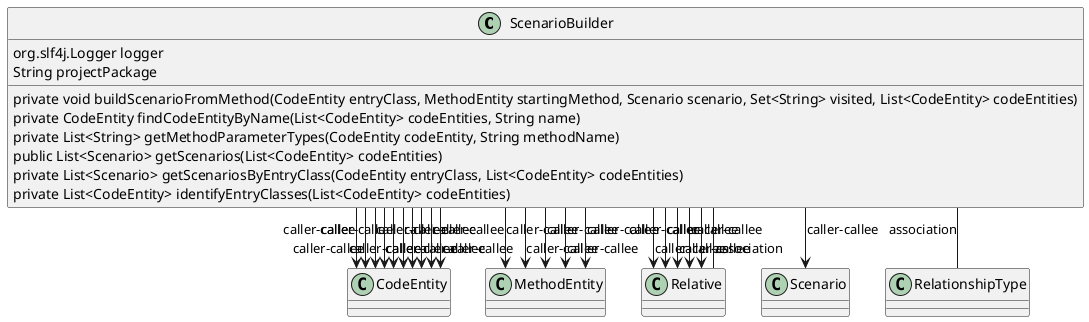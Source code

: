 @startuml
skinparam linetype Ortho
class ScenarioBuilder {
    org.slf4j.Logger logger
    String projectPackage
    private void buildScenarioFromMethod(CodeEntity entryClass, MethodEntity startingMethod, Scenario scenario, Set<String> visited, List<CodeEntity> codeEntities)
    private CodeEntity findCodeEntityByName(List<CodeEntity> codeEntities, String name)
    private List<String> getMethodParameterTypes(CodeEntity codeEntity, String methodName)
    public List<Scenario> getScenarios(List<CodeEntity> codeEntities)
    private List<Scenario> getScenariosByEntryClass(CodeEntity entryClass, List<CodeEntity> codeEntities)
    private List<CodeEntity> identifyEntryClasses(List<CodeEntity> codeEntities)
}
ScenarioBuilder --> CodeEntity : caller-callee
ScenarioBuilder --> CodeEntity : caller-callee
ScenarioBuilder --> MethodEntity : caller-callee
ScenarioBuilder --> CodeEntity : caller-callee
ScenarioBuilder --> MethodEntity : caller-callee
ScenarioBuilder --> CodeEntity : caller-callee
ScenarioBuilder --> MethodEntity : caller-callee
ScenarioBuilder --> Relative : caller-callee
ScenarioBuilder --> CodeEntity : caller-callee
ScenarioBuilder --> Relative : caller-callee
ScenarioBuilder --> CodeEntity : caller-callee
ScenarioBuilder --> Relative : caller-callee
ScenarioBuilder --> Scenario : caller-callee
ScenarioBuilder --> CodeEntity : caller-callee
ScenarioBuilder --> MethodEntity : caller-callee
ScenarioBuilder --> CodeEntity : caller-callee
ScenarioBuilder --> MethodEntity : caller-callee
ScenarioBuilder --> Relative : caller-callee
ScenarioBuilder --> Relative : caller-callee
ScenarioBuilder -- RelationshipType : association
ScenarioBuilder -- Relative : association
ScenarioBuilder --> CodeEntity : caller-callee
ScenarioBuilder --> CodeEntity : caller-callee
@enduml
